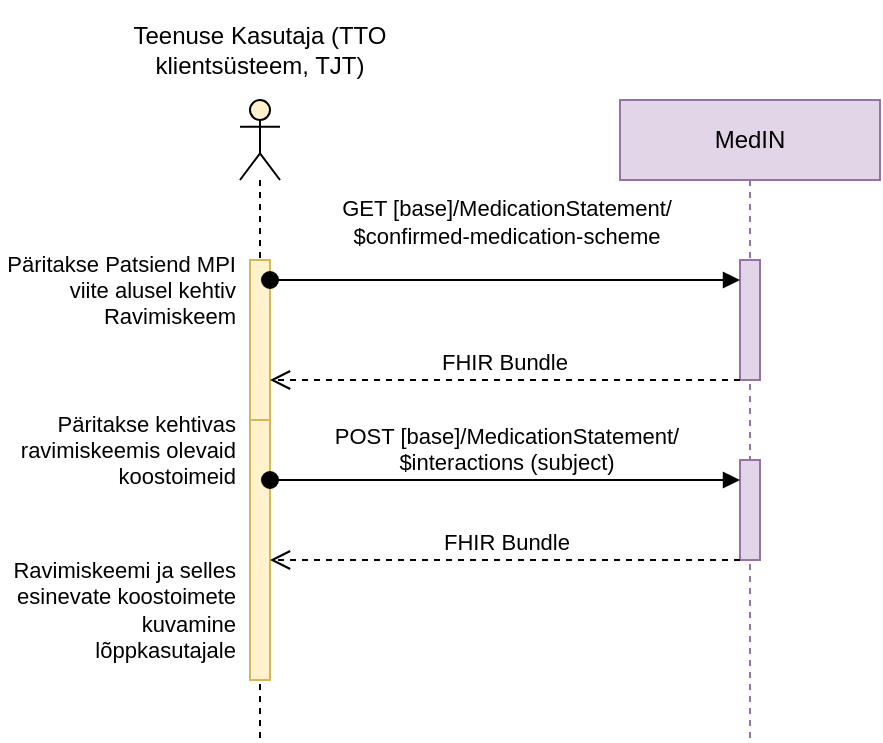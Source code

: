 <mxfile>
    <diagram id="SHKAXVJtAlM-_fMOtZSi" name="Page-1">
        <mxGraphModel dx="2080" dy="488" grid="1" gridSize="10" guides="1" tooltips="1" connect="1" arrows="1" fold="1" page="1" pageScale="1" pageWidth="850" pageHeight="1100" math="0" shadow="0">
            <root>
                <mxCell id="0"/>
                <mxCell id="1" parent="0"/>
                <mxCell id="2" value="" style="shape=umlLifeline;perimeter=lifelinePerimeter;whiteSpace=wrap;html=1;container=1;dropTarget=0;collapsible=0;recursiveResize=0;outlineConnect=0;portConstraint=eastwest;newEdgeStyle={&quot;edgeStyle&quot;:&quot;elbowEdgeStyle&quot;,&quot;elbow&quot;:&quot;vertical&quot;,&quot;curved&quot;:0,&quot;rounded&quot;:0};participant=umlActor;fillColor=#fff2cc;strokeColor=#000000;" vertex="1" parent="1">
                    <mxGeometry x="-310" y="560" width="20" height="320" as="geometry"/>
                </mxCell>
                <mxCell id="3" value="MedIN" style="shape=umlLifeline;perimeter=lifelinePerimeter;whiteSpace=wrap;html=1;container=1;dropTarget=0;collapsible=0;recursiveResize=0;outlineConnect=0;portConstraint=eastwest;newEdgeStyle={&quot;edgeStyle&quot;:&quot;elbowEdgeStyle&quot;,&quot;elbow&quot;:&quot;vertical&quot;,&quot;curved&quot;:0,&quot;rounded&quot;:0};fillColor=#e1d5e7;strokeColor=#9673a6;" vertex="1" parent="1">
                    <mxGeometry x="-120" y="560" width="130" height="320" as="geometry"/>
                </mxCell>
                <mxCell id="4" value="" style="html=1;points=[];perimeter=orthogonalPerimeter;outlineConnect=0;targetShapes=umlLifeline;portConstraint=eastwest;newEdgeStyle={&quot;edgeStyle&quot;:&quot;elbowEdgeStyle&quot;,&quot;elbow&quot;:&quot;vertical&quot;,&quot;curved&quot;:0,&quot;rounded&quot;:0};fillColor=#e1d5e7;strokeColor=#9673a6;" vertex="1" parent="3">
                    <mxGeometry x="60" y="80" width="10" height="60" as="geometry"/>
                </mxCell>
                <mxCell id="5" value="" style="html=1;points=[];perimeter=orthogonalPerimeter;outlineConnect=0;targetShapes=umlLifeline;portConstraint=eastwest;newEdgeStyle={&quot;edgeStyle&quot;:&quot;elbowEdgeStyle&quot;,&quot;elbow&quot;:&quot;vertical&quot;,&quot;curved&quot;:0,&quot;rounded&quot;:0};fillColor=#e1d5e7;strokeColor=#9673a6;" vertex="1" parent="3">
                    <mxGeometry x="60" y="180" width="10" height="50" as="geometry"/>
                </mxCell>
                <mxCell id="6" value="Teenuse Kasutaja (TTO klientsüsteem, TJT)" style="text;html=1;strokeColor=none;fillColor=none;align=center;verticalAlign=middle;whiteSpace=wrap;rounded=0;" vertex="1" parent="1">
                    <mxGeometry x="-370" y="510" width="140" height="50" as="geometry"/>
                </mxCell>
                <mxCell id="7" value="" style="html=1;points=[];perimeter=orthogonalPerimeter;outlineConnect=0;targetShapes=umlLifeline;portConstraint=eastwest;newEdgeStyle={&quot;edgeStyle&quot;:&quot;elbowEdgeStyle&quot;,&quot;elbow&quot;:&quot;vertical&quot;,&quot;curved&quot;:0,&quot;rounded&quot;:0};fillColor=#fff2cc;strokeColor=#d6b656;" vertex="1" parent="1">
                    <mxGeometry x="-305" y="640" width="10" height="80" as="geometry"/>
                </mxCell>
                <mxCell id="8" value="Päritakse Patsiend MPI viite alusel kehtiv Ravimiskeem" style="text;html=1;strokeColor=none;fillColor=none;align=right;verticalAlign=middle;whiteSpace=wrap;rounded=0;fontSize=11;" vertex="1" parent="1">
                    <mxGeometry x="-430" y="620" width="120" height="70" as="geometry"/>
                </mxCell>
                <mxCell id="9" value="&lt;div&gt;GET [base]/MedicationStatement/&lt;/div&gt;&lt;div&gt;$confirmed-medication-scheme&lt;/div&gt;&lt;div&gt;&lt;br style=&quot;text-wrap: wrap;&quot;&gt;&lt;/div&gt;" style="html=1;verticalAlign=bottom;startArrow=oval;startFill=1;endArrow=block;startSize=8;edgeStyle=elbowEdgeStyle;elbow=vertical;curved=0;rounded=0;" edge="1" parent="1" source="7" target="4">
                    <mxGeometry width="60" relative="1" as="geometry">
                        <mxPoint x="-295" y="854.58" as="sourcePoint"/>
                        <mxPoint x="-235" y="854.58" as="targetPoint"/>
                        <Array as="points">
                            <mxPoint x="-160" y="650"/>
                            <mxPoint x="-280" y="855"/>
                        </Array>
                    </mxGeometry>
                </mxCell>
                <mxCell id="10" value="FHIR Bundle" style="html=1;verticalAlign=bottom;endArrow=open;dashed=1;endSize=8;edgeStyle=elbowEdgeStyle;elbow=vertical;curved=0;rounded=0;" edge="1" parent="1" source="4" target="7">
                    <mxGeometry x="0.004" relative="1" as="geometry">
                        <mxPoint x="-120" y="930" as="sourcePoint"/>
                        <mxPoint x="-200" y="930" as="targetPoint"/>
                        <Array as="points">
                            <mxPoint x="-140" y="700"/>
                            <mxPoint x="-210" y="940"/>
                        </Array>
                        <mxPoint as="offset"/>
                    </mxGeometry>
                </mxCell>
                <mxCell id="11" value="Ravimiskeemi ja selles esinevate koostoimete kuvamine lõppkasutajale" style="text;html=1;strokeColor=none;fillColor=none;align=right;verticalAlign=middle;whiteSpace=wrap;rounded=0;fontSize=11;" vertex="1" parent="1">
                    <mxGeometry x="-430" y="800" width="120" height="30" as="geometry"/>
                </mxCell>
                <mxCell id="12" value="" style="html=1;points=[];perimeter=orthogonalPerimeter;outlineConnect=0;targetShapes=umlLifeline;portConstraint=eastwest;newEdgeStyle={&quot;edgeStyle&quot;:&quot;elbowEdgeStyle&quot;,&quot;elbow&quot;:&quot;vertical&quot;,&quot;curved&quot;:0,&quot;rounded&quot;:0};fillColor=#fff2cc;strokeColor=#d6b656;" vertex="1" parent="1">
                    <mxGeometry x="-305" y="720" width="10" height="130" as="geometry"/>
                </mxCell>
                <mxCell id="13" value="Päritakse kehtivas ravimiskeemis olevaid koostoimeid" style="text;html=1;strokeColor=none;fillColor=none;align=right;verticalAlign=middle;whiteSpace=wrap;rounded=0;fontSize=11;" vertex="1" parent="1">
                    <mxGeometry x="-430" y="700" width="120" height="70" as="geometry"/>
                </mxCell>
                <mxCell id="14" value="POST [base]/MedicationStatement/&lt;div&gt;$interactions (subject)&lt;/div&gt;" style="html=1;verticalAlign=bottom;startArrow=oval;startFill=1;endArrow=block;startSize=8;edgeStyle=elbowEdgeStyle;elbow=vertical;curved=0;rounded=0;" edge="1" parent="1" source="12" target="5">
                    <mxGeometry width="60" relative="1" as="geometry">
                        <mxPoint x="-260" y="1054.58" as="sourcePoint"/>
                        <mxPoint x="-200" y="1054.58" as="targetPoint"/>
                        <Array as="points">
                            <mxPoint x="-120" y="750"/>
                            <mxPoint x="-270" y="760"/>
                            <mxPoint x="-110" y="990"/>
                            <mxPoint x="-245" y="1055"/>
                        </Array>
                    </mxGeometry>
                </mxCell>
                <mxCell id="15" value="FHIR Bundle" style="html=1;verticalAlign=bottom;endArrow=open;dashed=1;endSize=8;edgeStyle=elbowEdgeStyle;elbow=vertical;curved=0;rounded=0;" edge="1" parent="1" source="5" target="12">
                    <mxGeometry relative="1" as="geometry">
                        <mxPoint x="-85" y="1130" as="sourcePoint"/>
                        <mxPoint x="-165" y="1130" as="targetPoint"/>
                        <Array as="points">
                            <mxPoint x="-110" y="790"/>
                            <mxPoint x="-140" y="1080"/>
                            <mxPoint x="-175" y="1140"/>
                        </Array>
                    </mxGeometry>
                </mxCell>
            </root>
        </mxGraphModel>
    </diagram>
</mxfile>